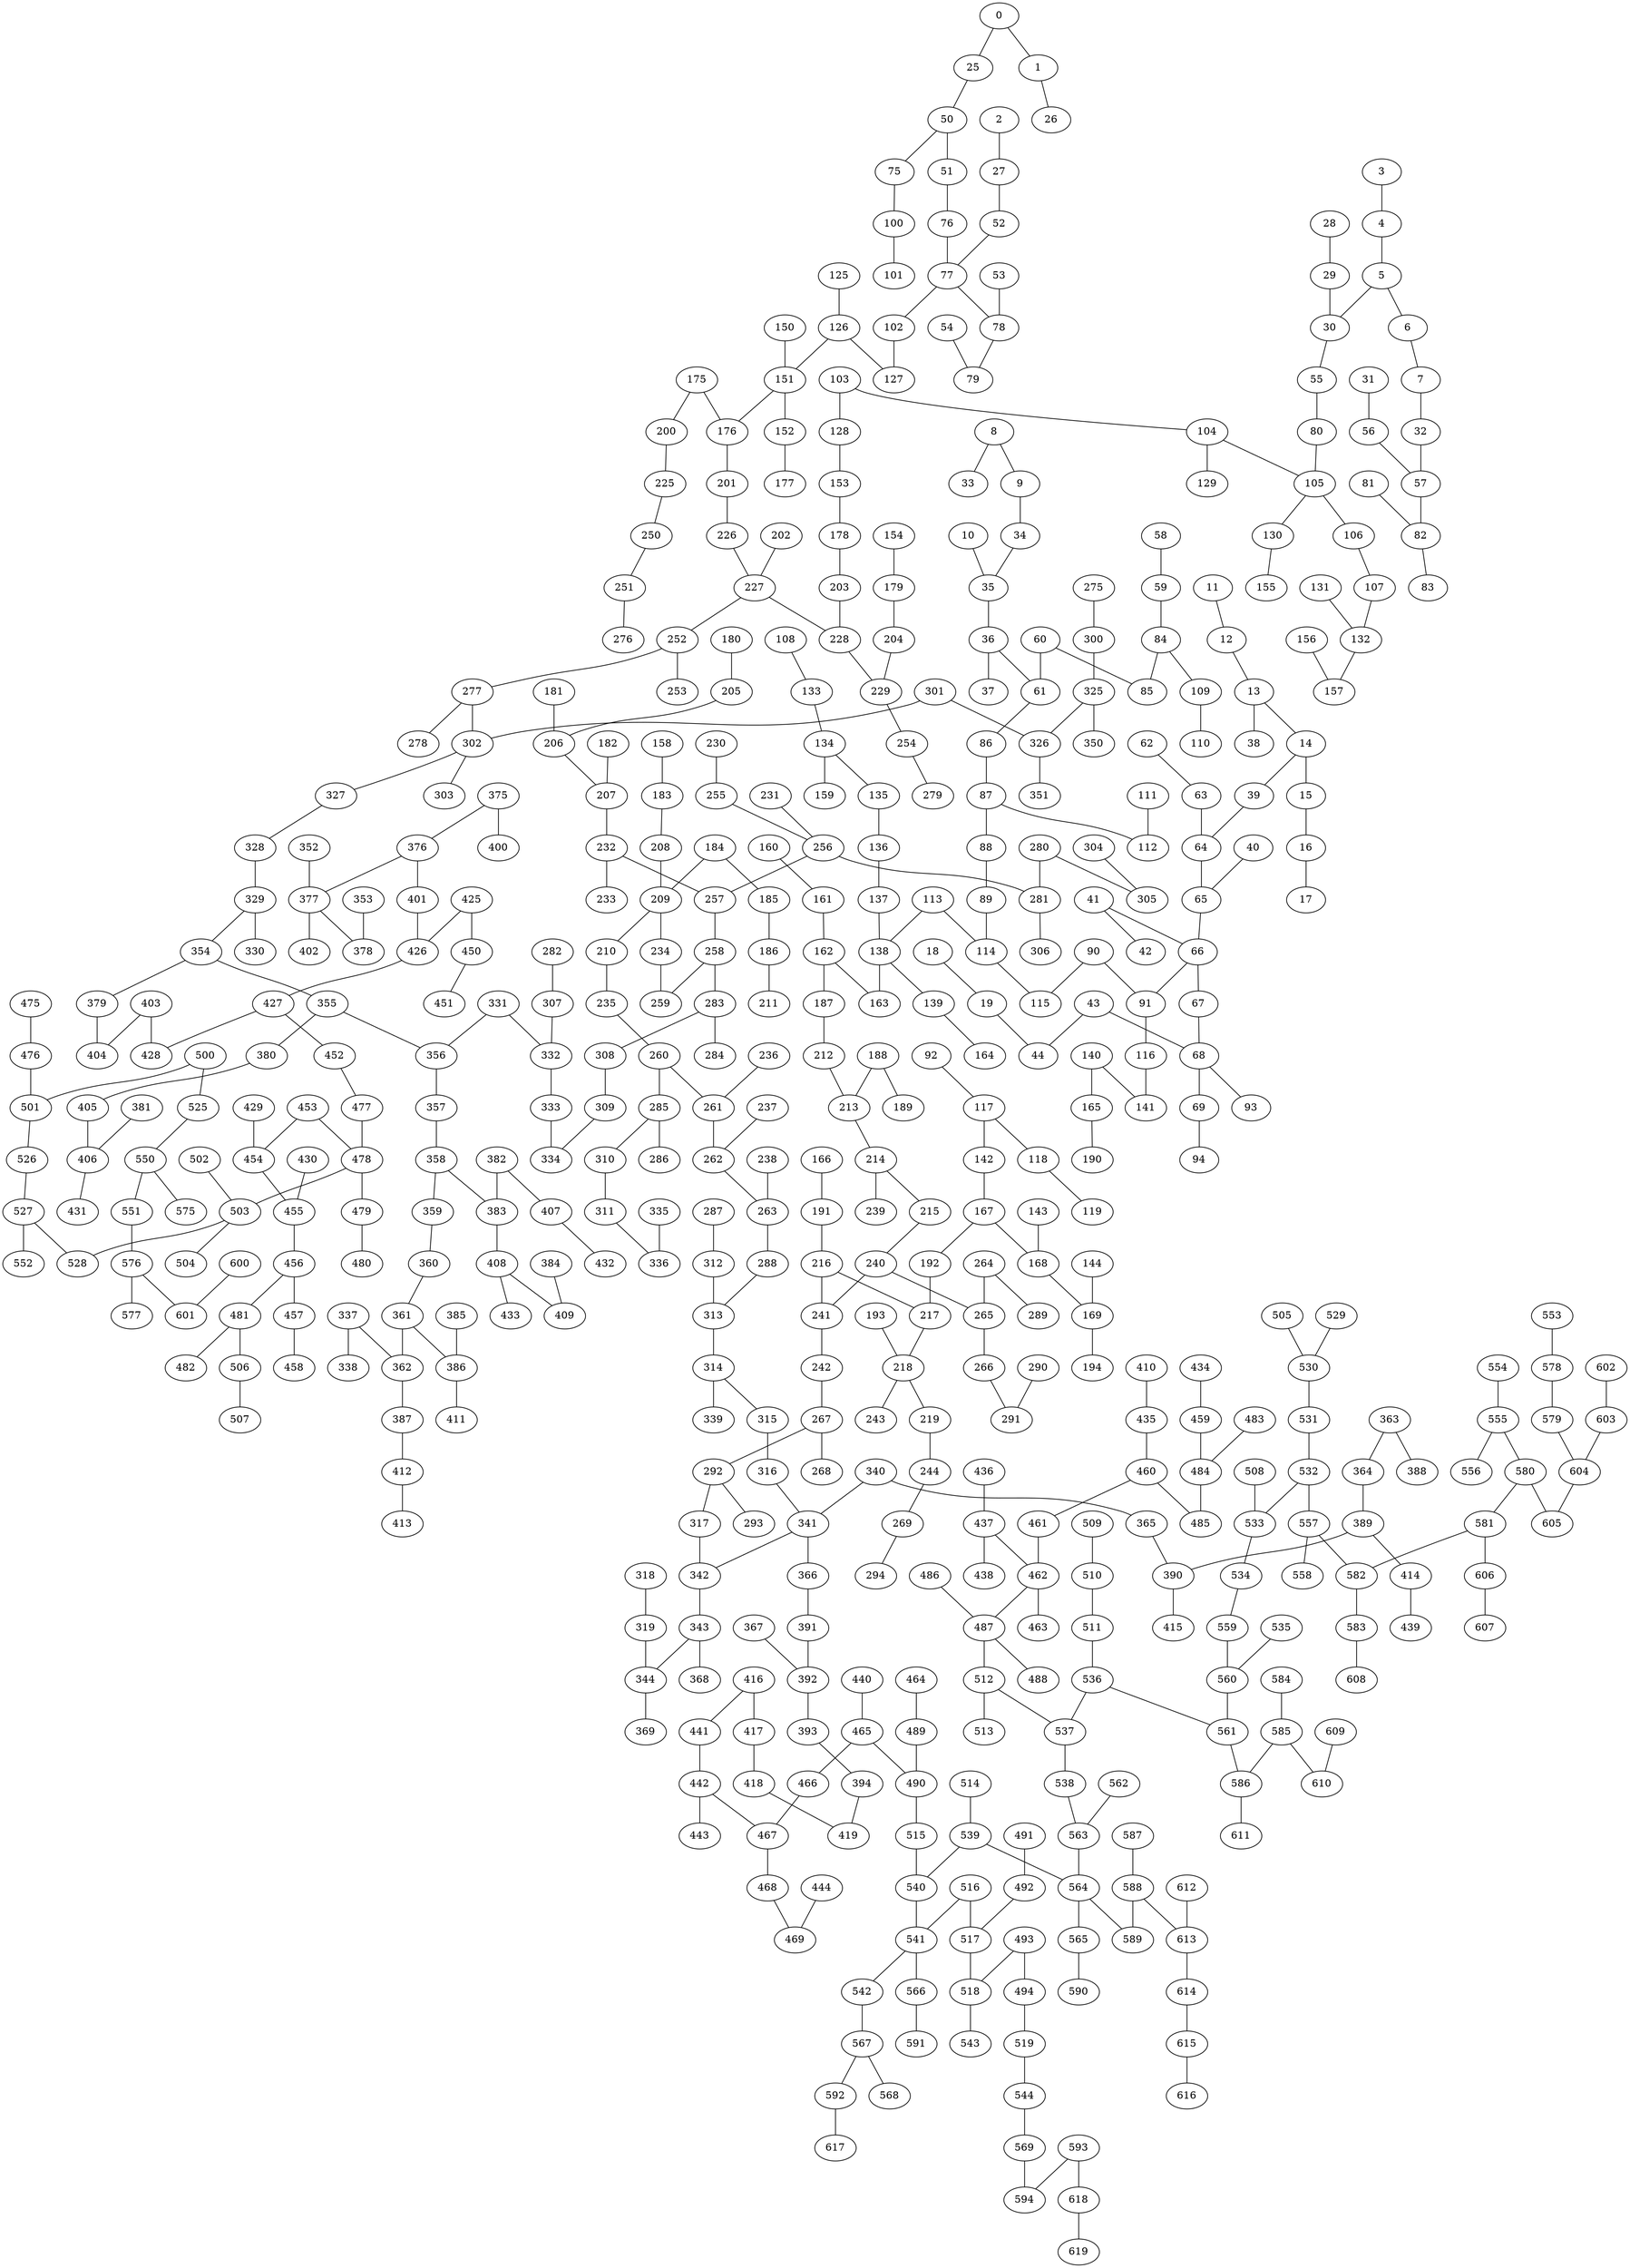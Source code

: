 graph{
103 -- 128;
216 -- 217;
107 -- 132;
391 -- 392;
217 -- 218;
418 -- 419;
106 -- 107;
531 -- 532;
576 -- 577;
105 -- 130;
553 -- 578;
9 -- 34;
392 -- 393;
455 -- 456;
560 -- 561;
267 -- 292;
363 -- 364;
87 -- 112;
582 -- 583;
379 -- 404;
4 -- 5;
254 -- 279;
440 -- 465;
135 -- 136;
453 -- 478;
603 -- 604;
3 -- 4;
175 -- 200;
468 -- 469;
302 -- 303;
337 -- 362;
456 -- 457;
184 -- 185;
518 -- 543;
354 -- 355;
256 -- 281;
357 -- 358;
405 -- 406;
275 -- 300;
213 -- 214;
437 -- 462;
262 -- 263;
457 -- 458;
231 -- 256;
176 -- 201;
134 -- 135;
109 -- 110;
360 -- 361;
426 -- 427;
227 -- 228;
403 -- 404;
230 -- 255;
12 -- 13;
386 -- 411;
128 -- 153;
564 -- 565;
40 -- 65;
427 -- 428;
437 -- 438;
206 -- 207;
301 -- 302;
503 -- 528;
532 -- 557;
593 -- 618;
588 -- 613;
377 -- 378;
401 -- 426;
390 -- 415;
310 -- 311;
260 -- 285;
108 -- 133;
116 -- 141;
602 -- 603;
150 -- 151;
581 -- 606;
326 -- 351;
154 -- 179;
152 -- 177;
13 -- 14;
57 -- 82;
304 -- 305;
344 -- 369;
63 -- 64;
76 -- 77;
267 -- 268;
358 -- 359;
526 -- 527;
290 -- 291;
460 -- 485;
261 -- 262;
68 -- 69;
335 -- 336;
500 -- 501;
117 -- 118;
77 -- 102;
529 -- 530;
131 -- 132;
113 -- 138;
227 -- 252;
0 -- 1;
277 -- 278;
375 -- 400;
287 -- 312;
569 -- 594;
104 -- 105;
2 -- 27;
576 -- 601;
252 -- 253;
288 -- 313;
540 -- 541;
442 -- 467;
581 -- 582;
604 -- 605;
565 -- 590;
31 -- 56;
167 -- 168;
39 -- 64;
280 -- 281;
203 -- 228;
208 -- 209;
142 -- 167;
514 -- 539;
66 -- 67;
525 -- 550;
318 -- 319;
240 -- 241;
241 -- 242;
478 -- 503;
258 -- 283;
244 -- 269;
340 -- 341;
559 -- 560;
414 -- 439;
285 -- 310;
151 -- 152;
530 -- 531;
487 -- 512;
300 -- 325;
452 -- 477;
359 -- 360;
90 -- 115;
363 -- 388;
29 -- 30;
393 -- 394;
87 -- 88;
316 -- 341;
425 -- 450;
341 -- 342;
580 -- 581;
264 -- 265;
6 -- 7;
342 -- 343;
593 -- 594;
454 -- 455;
283 -- 284;
407 -- 432;
180 -- 205;
292 -- 293;
153 -- 178;
536 -- 537;
403 -- 428;
263 -- 288;
441 -- 442;
8 -- 9;
492 -- 517;
168 -- 169;
212 -- 213;
302 -- 327;
314 -- 315;
232 -- 233;
394 -- 419;
32 -- 57;
563 -- 564;
461 -- 462;
459 -- 484;
207 -- 232;
476 -- 501;
35 -- 36;
92 -- 117;
539 -- 564;
50 -- 75;
43 -- 44;
281 -- 306;
81 -- 82;
61 -- 86;
586 -- 611;
512 -- 513;
358 -- 383;
606 -- 607;
516 -- 541;
515 -- 540;
487 -- 488;
56 -- 57;
251 -- 276;
377 -- 402;
68 -- 93;
256 -- 257;
536 -- 561;
102 -- 127;
105 -- 106;
555 -- 580;
585 -- 586;
584 -- 585;
183 -- 208;
444 -- 469;
442 -- 443;
337 -- 338;
319 -- 344;
510 -- 511;
313 -- 314;
325 -- 326;
380 -- 405;
50 -- 51;
325 -- 350;
51 -- 76;
533 -- 534;
200 -- 225;
550 -- 575;
186 -- 211;
425 -- 426;
62 -- 63;
435 -- 460;
193 -- 218;
226 -- 227;
592 -- 617;
232 -- 257;
613 -- 614;
489 -- 490;
527 -- 552;
214 -- 239;
356 -- 357;
242 -- 267;
387 -- 412;
361 -- 362;
114 -- 115;
130 -- 155;
25 -- 50;
567 -- 568;
416 -- 417;
162 -- 187;
132 -- 157;
456 -- 481;
55 -- 80;
465 -- 466;
201 -- 226;
511 -- 536;
138 -- 139;
417 -- 418;
483 -- 484;
614 -- 615;
453 -- 454;
354 -- 379;
406 -- 431;
67 -- 68;
53 -- 78;
15 -- 16;
82 -- 83;
27 -- 52;
59 -- 84;
235 -- 260;
481 -- 506;
236 -- 261;
192 -- 217;
365 -- 390;
104 -- 129;
16 -- 17;
376 -- 401;
214 -- 215;
436 -- 437;
534 -- 559;
519 -- 544;
162 -- 163;
551 -- 576;
234 -- 259;
429 -- 454;
615 -- 616;
143 -- 168;
240 -- 265;
384 -- 409;
210 -- 235;
8 -- 33;
283 -- 308;
364 -- 389;
165 -- 190;
91 -- 116;
1 -- 26;
138 -- 163;
166 -- 191;
52 -- 77;
579 -- 604;
181 -- 206;
502 -- 503;
156 -- 157;
484 -- 485;
506 -- 507;
587 -- 588;
58 -- 59;
60 -- 61;
13 -- 38;
191 -- 216;
41 -- 42;
341 -- 366;
509 -- 510;
250 -- 251;
343 -- 368;
537 -- 538;
491 -- 492;
126 -- 127;
412 -- 413;
366 -- 391;
84 -- 109;
133 -- 134;
430 -- 455;
65 -- 66;
389 -- 390;
307 -- 332;
77 -- 78;
329 -- 354;
532 -- 533;
538 -- 563;
486 -- 487;
202 -- 227;
64 -- 65;
5 -- 6;
355 -- 356;
19 -- 44;
80 -- 105;
612 -- 613;
367 -- 392;
550 -- 551;
467 -- 468;
375 -- 376;
14 -- 39;
343 -- 344;
557 -- 558;
609 -- 610;
60 -- 85;
580 -- 605;
218 -- 219;
264 -- 289;
7 -- 32;
416 -- 441;
554 -- 555;
182 -- 207;
285 -- 286;
331 -- 332;
555 -- 556;
36 -- 37;
134 -- 159;
187 -- 212;
585 -- 610;
493 -- 518;
332 -- 333;
216 -- 241;
75 -- 100;
478 -- 479;
464 -- 489;
225 -- 250;
188 -- 213;
583 -- 608;
535 -- 560;
361 -- 386;
18 -- 19;
34 -- 35;
255 -- 256;
481 -- 482;
117 -- 142;
542 -- 567;
100 -- 101;
479 -- 480;
277 -- 302;
408 -- 433;
266 -- 291;
14 -- 15;
508 -- 533;
309 -- 334;
566 -- 591;
465 -- 490;
238 -- 263;
5 -- 30;
185 -- 186;
475 -- 476;
11 -- 12;
355 -- 380;
501 -- 526;
450 -- 451;
312 -- 313;
0 -- 25;
385 -- 386;
512 -- 537;
158 -- 183;
103 -- 104;
88 -- 89;
462 -- 463;
301 -- 326;
389 -- 414;
505 -- 530;
260 -- 261;
30 -- 55;
265 -- 266;
315 -- 316;
218 -- 243;
126 -- 151;
328 -- 329;
600 -- 601;
184 -- 209;
219 -- 244;
139 -- 164;
41 -- 66;
188 -- 189;
140 -- 165;
209 -- 210;
269 -- 294;
503 -- 504;
161 -- 162;
69 -- 94;
28 -- 29;
84 -- 85;
462 -- 487;
376 -- 377;
151 -- 176;
466 -- 467;
178 -- 203;
36 -- 61;
179 -- 204;
331 -- 356;
618 -- 619;
493 -- 494;
327 -- 328;
89 -- 114;
477 -- 478;
78 -- 79;
118 -- 119;
541 -- 566;
280 -- 305;
258 -- 259;
292 -- 317;
567 -- 592;
137 -- 138;
167 -- 192;
578 -- 579;
329 -- 330;
434 -- 459;
43 -- 68;
229 -- 254;
460 -- 461;
204 -- 229;
517 -- 518;
490 -- 515;
353 -- 378;
66 -- 91;
527 -- 528;
500 -- 525;
228 -- 229;
516 -- 517;
86 -- 87;
382 -- 383;
539 -- 540;
90 -- 91;
408 -- 409;
541 -- 542;
382 -- 407;
125 -- 126;
257 -- 258;
562 -- 563;
544 -- 569;
410 -- 435;
561 -- 586;
564 -- 589;
557 -- 582;
308 -- 309;
314 -- 339;
317 -- 342;
136 -- 137;
169 -- 194;
209 -- 234;
340 -- 365;
427 -- 452;
362 -- 387;
352 -- 377;
494 -- 519;
383 -- 408;
140 -- 141;
282 -- 307;
311 -- 336;
111 -- 112;
144 -- 169;
175 -- 176;
113 -- 114;
588 -- 589;
10 -- 35;
333 -- 334;
160 -- 161;
205 -- 206;
381 -- 406;
54 -- 79;
252 -- 277;
237 -- 262;
215 -- 240;
}
